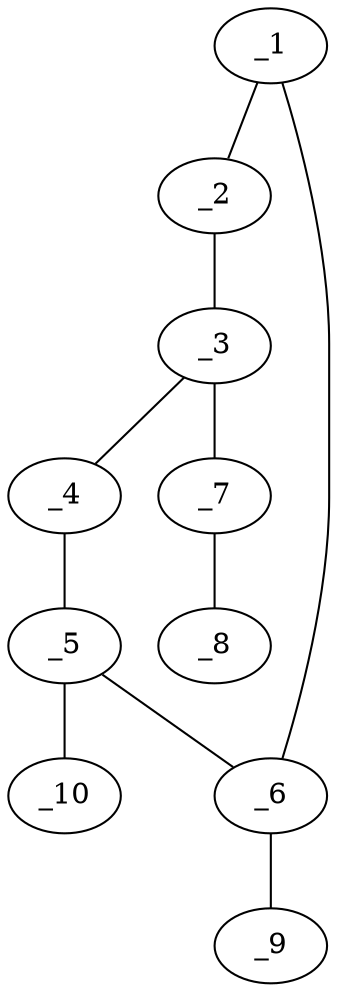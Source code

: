 graph molid677555 {
	_1	 [charge=0,
		chem=1,
		symbol="C  ",
		x="2.866",
		y="-0.5"];
	_2	 [charge=0,
		chem=1,
		symbol="C  ",
		x="3.732",
		y="-1"];
	_1 -- _2	 [valence=1];
	_6	 [charge=0,
		chem=1,
		symbol="C  ",
		x="2.866",
		y="0.5"];
	_1 -- _6	 [valence=2];
	_3	 [charge=0,
		chem=1,
		symbol="C  ",
		x="4.5981",
		y="-0.5"];
	_2 -- _3	 [valence=2];
	_4	 [charge=0,
		chem=1,
		symbol="C  ",
		x="4.5981",
		y="0.5"];
	_3 -- _4	 [valence=1];
	_7	 [charge=0,
		chem=4,
		symbol="N  ",
		x="5.4641",
		y="-1"];
	_3 -- _7	 [valence=1];
	_5	 [charge=0,
		chem=1,
		symbol="C  ",
		x="3.7321",
		y=1];
	_4 -- _5	 [valence=2];
	_5 -- _6	 [valence=1];
	_10	 [charge=0,
		chem=1,
		symbol="C  ",
		x="3.7321",
		y=2];
	_5 -- _10	 [valence=1];
	_9	 [charge=0,
		chem=2,
		symbol="O  ",
		x=2,
		y=1];
	_6 -- _9	 [valence=1];
	_8	 [charge=0,
		chem=2,
		symbol="O  ",
		x="5.4641",
		y="-2"];
	_7 -- _8	 [valence=2];
}
